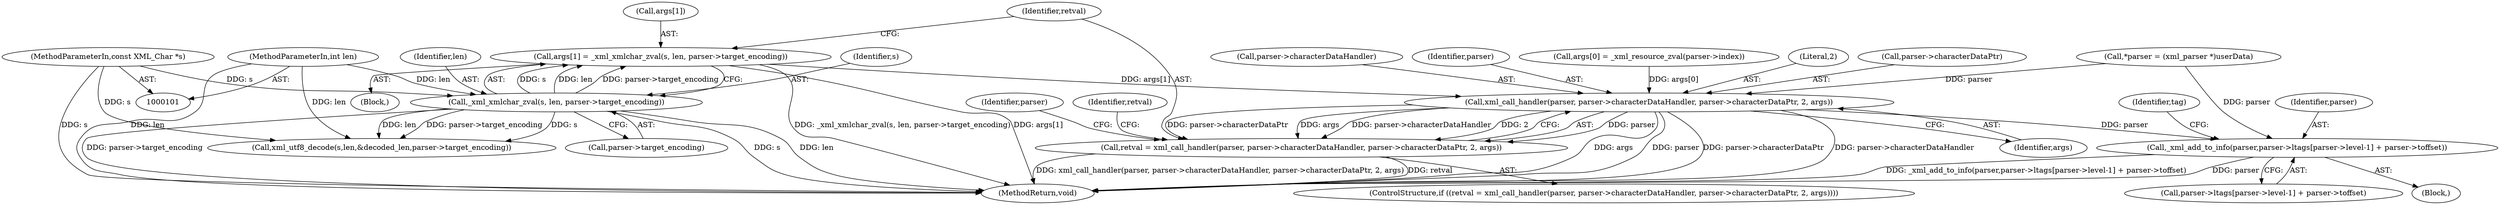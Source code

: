 digraph "0_php_dccda88f27a084bcbbb30198ace12b4e7ae961cc_4@array" {
"1000130" [label="(Call,args[1] = _xml_xmlchar_zval(s, len, parser->target_encoding))"];
"1000134" [label="(Call,_xml_xmlchar_zval(s, len, parser->target_encoding))"];
"1000103" [label="(MethodParameterIn,const XML_Char *s)"];
"1000104" [label="(MethodParameterIn,int len)"];
"1000143" [label="(Call,xml_call_handler(parser, parser->characterDataHandler, parser->characterDataPtr, 2, args))"];
"1000141" [label="(Call,retval = xml_call_handler(parser, parser->characterDataHandler, parser->characterDataPtr, 2, args))"];
"1000392" [label="(Call,_xml_add_to_info(parser,parser->ltags[parser->level-1] + parser->toffset))"];
"1000387" [label="(Block,)"];
"1000122" [label="(Call,args[0] = _xml_resource_zval(parser->index))"];
"1000151" [label="(Literal,2)"];
"1000137" [label="(Call,parser->target_encoding)"];
"1000143" [label="(Call,xml_call_handler(parser, parser->characterDataHandler, parser->characterDataPtr, 2, args))"];
"1000130" [label="(Call,args[1] = _xml_xmlchar_zval(s, len, parser->target_encoding))"];
"1000104" [label="(MethodParameterIn,int len)"];
"1000141" [label="(Call,retval = xml_call_handler(parser, parser->characterDataHandler, parser->characterDataPtr, 2, args))"];
"1000171" [label="(Call,xml_utf8_decode(s,len,&decoded_len,parser->target_encoding))"];
"1000140" [label="(ControlStructure,if ((retval = xml_call_handler(parser, parser->characterDataHandler, parser->characterDataPtr, 2, args))))"];
"1000142" [label="(Identifier,retval)"];
"1000156" [label="(Identifier,retval)"];
"1000465" [label="(MethodReturn,void)"];
"1000148" [label="(Call,parser->characterDataPtr)"];
"1000135" [label="(Identifier,s)"];
"1000136" [label="(Identifier,len)"];
"1000393" [label="(Identifier,parser)"];
"1000131" [label="(Call,args[1])"];
"1000107" [label="(Call,*parser = (xml_parser *)userData)"];
"1000159" [label="(Identifier,parser)"];
"1000103" [label="(MethodParameterIn,const XML_Char *s)"];
"1000134" [label="(Call,_xml_xmlchar_zval(s, len, parser->target_encoding))"];
"1000408" [label="(Identifier,tag)"];
"1000152" [label="(Identifier,args)"];
"1000145" [label="(Call,parser->characterDataHandler)"];
"1000394" [label="(Call,parser->ltags[parser->level-1] + parser->toffset)"];
"1000121" [label="(Block,)"];
"1000392" [label="(Call,_xml_add_to_info(parser,parser->ltags[parser->level-1] + parser->toffset))"];
"1000144" [label="(Identifier,parser)"];
"1000130" -> "1000121"  [label="AST: "];
"1000130" -> "1000134"  [label="CFG: "];
"1000131" -> "1000130"  [label="AST: "];
"1000134" -> "1000130"  [label="AST: "];
"1000142" -> "1000130"  [label="CFG: "];
"1000130" -> "1000465"  [label="DDG: _xml_xmlchar_zval(s, len, parser->target_encoding)"];
"1000130" -> "1000465"  [label="DDG: args[1]"];
"1000134" -> "1000130"  [label="DDG: s"];
"1000134" -> "1000130"  [label="DDG: len"];
"1000134" -> "1000130"  [label="DDG: parser->target_encoding"];
"1000130" -> "1000143"  [label="DDG: args[1]"];
"1000134" -> "1000137"  [label="CFG: "];
"1000135" -> "1000134"  [label="AST: "];
"1000136" -> "1000134"  [label="AST: "];
"1000137" -> "1000134"  [label="AST: "];
"1000134" -> "1000465"  [label="DDG: s"];
"1000134" -> "1000465"  [label="DDG: len"];
"1000134" -> "1000465"  [label="DDG: parser->target_encoding"];
"1000103" -> "1000134"  [label="DDG: s"];
"1000104" -> "1000134"  [label="DDG: len"];
"1000134" -> "1000171"  [label="DDG: s"];
"1000134" -> "1000171"  [label="DDG: len"];
"1000134" -> "1000171"  [label="DDG: parser->target_encoding"];
"1000103" -> "1000101"  [label="AST: "];
"1000103" -> "1000465"  [label="DDG: s"];
"1000103" -> "1000171"  [label="DDG: s"];
"1000104" -> "1000101"  [label="AST: "];
"1000104" -> "1000465"  [label="DDG: len"];
"1000104" -> "1000171"  [label="DDG: len"];
"1000143" -> "1000141"  [label="AST: "];
"1000143" -> "1000152"  [label="CFG: "];
"1000144" -> "1000143"  [label="AST: "];
"1000145" -> "1000143"  [label="AST: "];
"1000148" -> "1000143"  [label="AST: "];
"1000151" -> "1000143"  [label="AST: "];
"1000152" -> "1000143"  [label="AST: "];
"1000141" -> "1000143"  [label="CFG: "];
"1000143" -> "1000465"  [label="DDG: args"];
"1000143" -> "1000465"  [label="DDG: parser"];
"1000143" -> "1000465"  [label="DDG: parser->characterDataPtr"];
"1000143" -> "1000465"  [label="DDG: parser->characterDataHandler"];
"1000143" -> "1000141"  [label="DDG: parser"];
"1000143" -> "1000141"  [label="DDG: parser->characterDataPtr"];
"1000143" -> "1000141"  [label="DDG: args"];
"1000143" -> "1000141"  [label="DDG: parser->characterDataHandler"];
"1000143" -> "1000141"  [label="DDG: 2"];
"1000107" -> "1000143"  [label="DDG: parser"];
"1000122" -> "1000143"  [label="DDG: args[0]"];
"1000143" -> "1000392"  [label="DDG: parser"];
"1000141" -> "1000140"  [label="AST: "];
"1000142" -> "1000141"  [label="AST: "];
"1000156" -> "1000141"  [label="CFG: "];
"1000159" -> "1000141"  [label="CFG: "];
"1000141" -> "1000465"  [label="DDG: retval"];
"1000141" -> "1000465"  [label="DDG: xml_call_handler(parser, parser->characterDataHandler, parser->characterDataPtr, 2, args)"];
"1000392" -> "1000387"  [label="AST: "];
"1000392" -> "1000394"  [label="CFG: "];
"1000393" -> "1000392"  [label="AST: "];
"1000394" -> "1000392"  [label="AST: "];
"1000408" -> "1000392"  [label="CFG: "];
"1000392" -> "1000465"  [label="DDG: _xml_add_to_info(parser,parser->ltags[parser->level-1] + parser->toffset)"];
"1000392" -> "1000465"  [label="DDG: parser"];
"1000107" -> "1000392"  [label="DDG: parser"];
}

